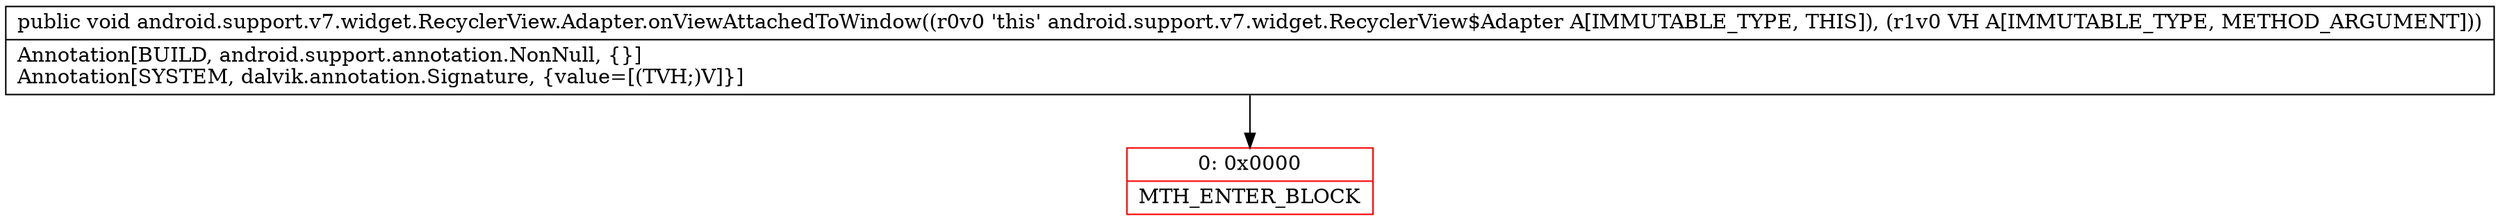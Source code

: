 digraph "CFG forandroid.support.v7.widget.RecyclerView.Adapter.onViewAttachedToWindow(Landroid\/support\/v7\/widget\/RecyclerView$ViewHolder;)V" {
subgraph cluster_Region_537332498 {
label = "R(0)";
node [shape=record,color=blue];
}
Node_0 [shape=record,color=red,label="{0\:\ 0x0000|MTH_ENTER_BLOCK\l}"];
MethodNode[shape=record,label="{public void android.support.v7.widget.RecyclerView.Adapter.onViewAttachedToWindow((r0v0 'this' android.support.v7.widget.RecyclerView$Adapter A[IMMUTABLE_TYPE, THIS]), (r1v0 VH A[IMMUTABLE_TYPE, METHOD_ARGUMENT]))  | Annotation[BUILD, android.support.annotation.NonNull, \{\}]\lAnnotation[SYSTEM, dalvik.annotation.Signature, \{value=[(TVH;)V]\}]\l}"];
MethodNode -> Node_0;
}

